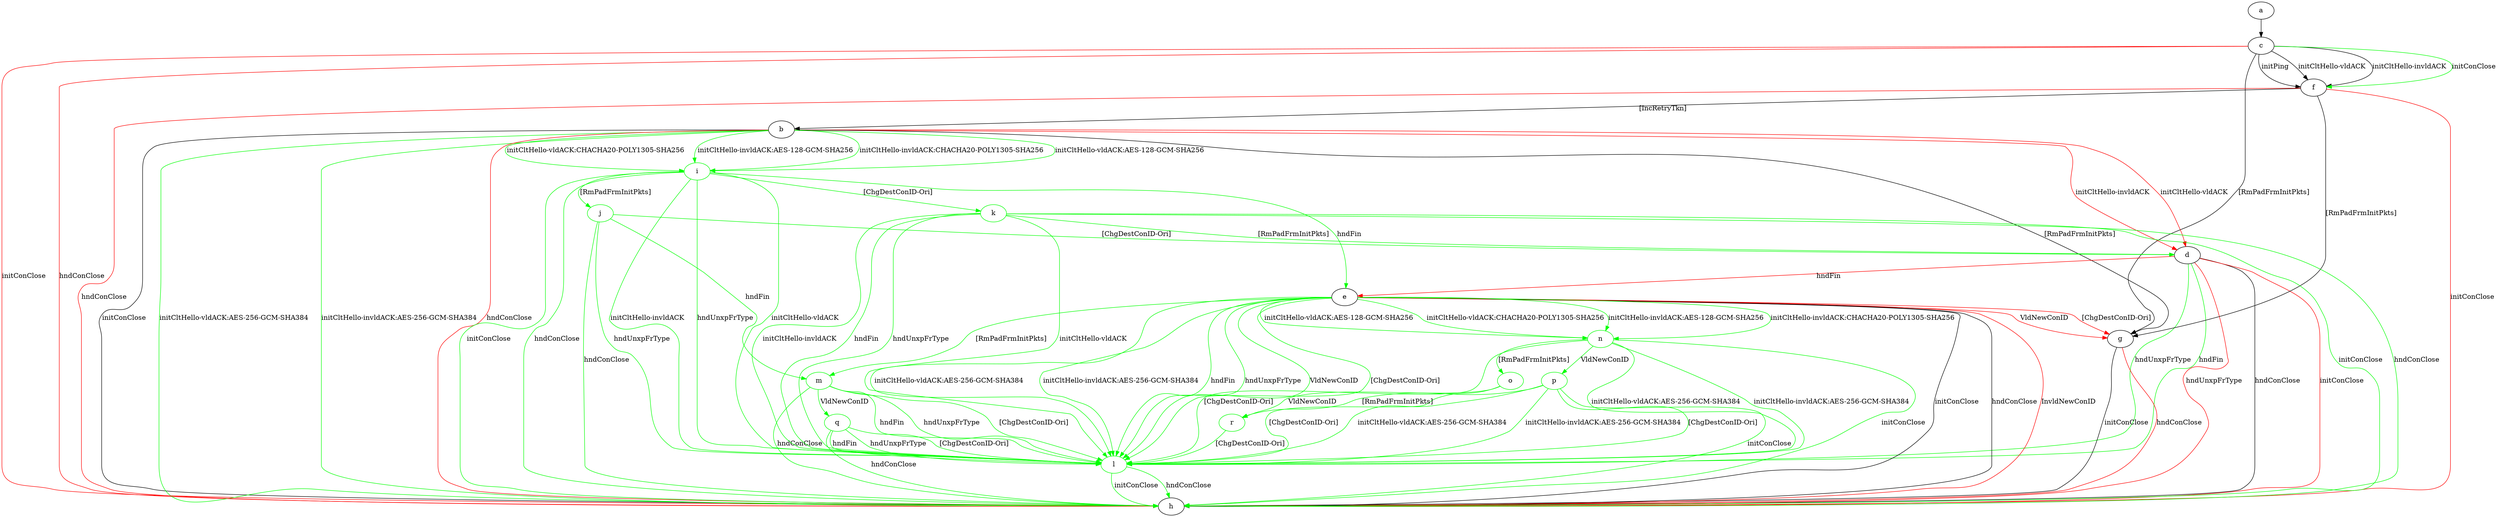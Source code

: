 digraph "" {
	a -> c	[key=0];
	b -> d	[key=0,
		color=red,
		label="initCltHello-vldACK "];
	b -> d	[key=1,
		color=red,
		label="initCltHello-invldACK "];
	b -> g	[key=0,
		label="[RmPadFrmInitPkts] "];
	b -> h	[key=0,
		label="initConClose "];
	b -> h	[key=1,
		color=green,
		label="initCltHello-vldACK:AES-256-GCM-SHA384 "];
	b -> h	[key=2,
		color=green,
		label="initCltHello-invldACK:AES-256-GCM-SHA384 "];
	b -> h	[key=3,
		color=red,
		label="hndConClose "];
	i	[color=green];
	b -> i	[key=0,
		color=green,
		label="initCltHello-vldACK:AES-128-GCM-SHA256 "];
	b -> i	[key=1,
		color=green,
		label="initCltHello-vldACK:CHACHA20-POLY1305-SHA256 "];
	b -> i	[key=2,
		color=green,
		label="initCltHello-invldACK:AES-128-GCM-SHA256 "];
	b -> i	[key=3,
		color=green,
		label="initCltHello-invldACK:CHACHA20-POLY1305-SHA256 "];
	c -> f	[key=0,
		label="initPing "];
	c -> f	[key=1,
		label="initCltHello-vldACK "];
	c -> f	[key=2,
		label="initCltHello-invldACK "];
	c -> f	[key=3,
		color=green,
		label="initConClose "];
	c -> g	[key=0,
		label="[RmPadFrmInitPkts] "];
	c -> h	[key=0,
		color=red,
		label="initConClose "];
	c -> h	[key=1,
		color=red,
		label="hndConClose "];
	d -> e	[key=0,
		color=red,
		label="hndFin "];
	d -> h	[key=0,
		label="hndConClose "];
	d -> h	[key=1,
		color=red,
		label="initConClose "];
	d -> h	[key=2,
		color=red,
		label="hndUnxpFrType "];
	l	[color=green];
	d -> l	[key=0,
		color=green,
		label="hndFin "];
	d -> l	[key=1,
		color=green,
		label="hndUnxpFrType "];
	e -> g	[key=0,
		color=red,
		label="VldNewConID "];
	e -> g	[key=1,
		color=red,
		label="[ChgDestConID-Ori] "];
	e -> h	[key=0,
		label="initConClose "];
	e -> h	[key=1,
		label="hndConClose "];
	e -> h	[key=2,
		color=red,
		label="InvldNewConID "];
	e -> l	[key=0,
		color=green,
		label="initCltHello-vldACK:AES-256-GCM-SHA384 "];
	e -> l	[key=1,
		color=green,
		label="initCltHello-invldACK:AES-256-GCM-SHA384 "];
	e -> l	[key=2,
		color=green,
		label="hndFin "];
	e -> l	[key=3,
		color=green,
		label="hndUnxpFrType "];
	e -> l	[key=4,
		color=green,
		label="VldNewConID "];
	e -> l	[key=5,
		color=green,
		label="[ChgDestConID-Ori] "];
	m	[color=green];
	e -> m	[key=0,
		color=green,
		label="[RmPadFrmInitPkts] "];
	n	[color=green];
	e -> n	[key=0,
		color=green,
		label="initCltHello-vldACK:AES-128-GCM-SHA256 "];
	e -> n	[key=1,
		color=green,
		label="initCltHello-vldACK:CHACHA20-POLY1305-SHA256 "];
	e -> n	[key=2,
		color=green,
		label="initCltHello-invldACK:AES-128-GCM-SHA256 "];
	e -> n	[key=3,
		color=green,
		label="initCltHello-invldACK:CHACHA20-POLY1305-SHA256 "];
	f -> b	[key=0,
		label="[IncRetryTkn] "];
	f -> g	[key=0,
		label="[RmPadFrmInitPkts] "];
	f -> h	[key=0,
		color=red,
		label="initConClose "];
	f -> h	[key=1,
		color=red,
		label="hndConClose "];
	g -> h	[key=0,
		label="initConClose "];
	g -> h	[key=1,
		color=red,
		label="hndConClose "];
	i -> e	[key=0,
		color=green,
		label="hndFin "];
	i -> h	[key=0,
		color=green,
		label="initConClose "];
	i -> h	[key=1,
		color=green,
		label="hndConClose "];
	j	[color=green];
	i -> j	[key=0,
		color=green,
		label="[RmPadFrmInitPkts] "];
	k	[color=green];
	i -> k	[key=0,
		color=green,
		label="[ChgDestConID-Ori] "];
	i -> l	[key=0,
		color=green,
		label="initCltHello-vldACK "];
	i -> l	[key=1,
		color=green,
		label="initCltHello-invldACK "];
	i -> l	[key=2,
		color=green,
		label="hndUnxpFrType "];
	j -> d	[key=0,
		color=green,
		label="[ChgDestConID-Ori] "];
	j -> h	[key=0,
		color=green,
		label="hndConClose "];
	j -> l	[key=0,
		color=green,
		label="hndUnxpFrType "];
	j -> m	[key=0,
		color=green,
		label="hndFin "];
	k -> d	[key=0,
		color=green,
		label="[RmPadFrmInitPkts] "];
	k -> h	[key=0,
		color=green,
		label="initConClose "];
	k -> h	[key=1,
		color=green,
		label="hndConClose "];
	k -> l	[key=0,
		color=green,
		label="initCltHello-vldACK "];
	k -> l	[key=1,
		color=green,
		label="initCltHello-invldACK "];
	k -> l	[key=2,
		color=green,
		label="hndFin "];
	k -> l	[key=3,
		color=green,
		label="hndUnxpFrType "];
	l -> h	[key=0,
		color=green,
		label="initConClose "];
	l -> h	[key=1,
		color=green,
		label="hndConClose "];
	m -> h	[key=0,
		color=green,
		label="hndConClose "];
	m -> l	[key=0,
		color=green,
		label="hndFin "];
	m -> l	[key=1,
		color=green,
		label="hndUnxpFrType "];
	m -> l	[key=2,
		color=green,
		label="[ChgDestConID-Ori] "];
	q	[color=green];
	m -> q	[key=0,
		color=green,
		label="VldNewConID "];
	n -> h	[key=0,
		color=green,
		label="initConClose "];
	n -> l	[key=0,
		color=green,
		label="initCltHello-vldACK:AES-256-GCM-SHA384 "];
	n -> l	[key=1,
		color=green,
		label="initCltHello-invldACK:AES-256-GCM-SHA384 "];
	n -> l	[key=2,
		color=green,
		label="[ChgDestConID-Ori] "];
	o	[color=green];
	n -> o	[key=0,
		color=green,
		label="[RmPadFrmInitPkts] "];
	p	[color=green];
	n -> p	[key=0,
		color=green,
		label="VldNewConID "];
	o -> l	[key=0,
		color=green,
		label="[ChgDestConID-Ori] "];
	r	[color=green];
	o -> r	[key=0,
		color=green,
		label="VldNewConID "];
	p -> h	[key=0,
		color=green,
		label="initConClose "];
	p -> l	[key=0,
		color=green,
		label="initCltHello-vldACK:AES-256-GCM-SHA384 "];
	p -> l	[key=1,
		color=green,
		label="initCltHello-invldACK:AES-256-GCM-SHA384 "];
	p -> l	[key=2,
		color=green,
		label="[ChgDestConID-Ori] "];
	p -> r	[key=0,
		color=green,
		label="[RmPadFrmInitPkts] "];
	q -> h	[key=0,
		color=green,
		label="hndConClose "];
	q -> l	[key=0,
		color=green,
		label="hndFin "];
	q -> l	[key=1,
		color=green,
		label="hndUnxpFrType "];
	q -> l	[key=2,
		color=green,
		label="[ChgDestConID-Ori] "];
	r -> l	[key=0,
		color=green,
		label="[ChgDestConID-Ori] "];
}

